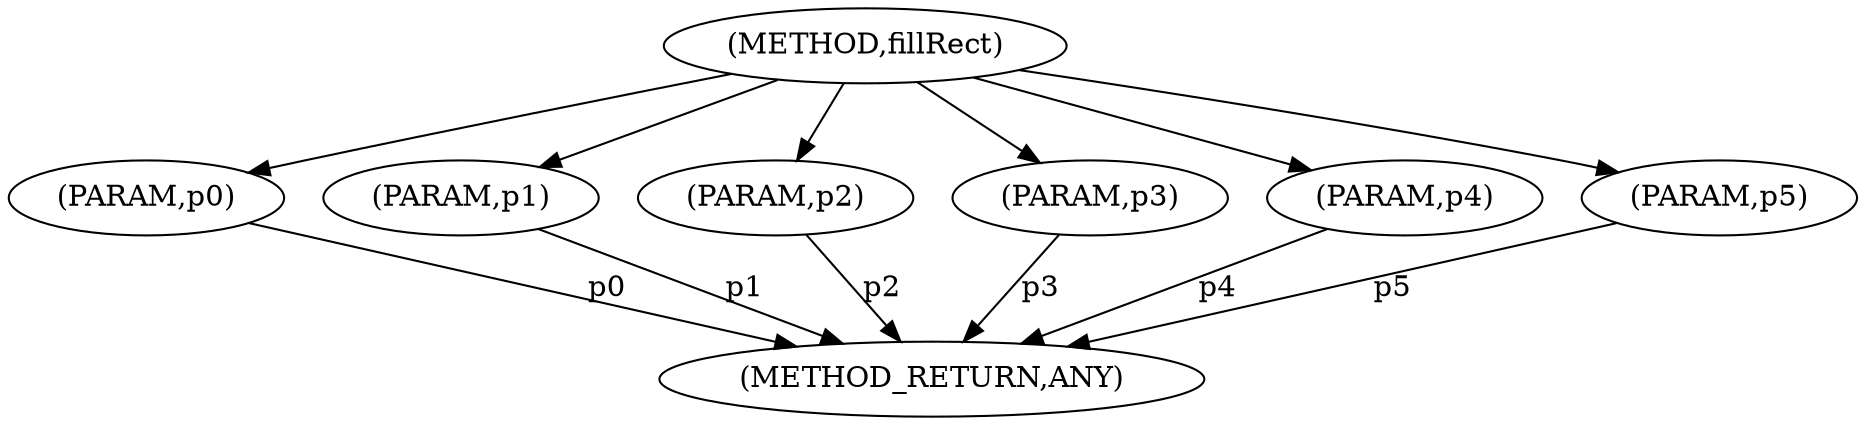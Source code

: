 digraph "fillRect" {  
"212" [label = <(METHOD,fillRect)> ]
"220" [label = <(METHOD_RETURN,ANY)> ]
"213" [label = <(PARAM,p0)> ]
"214" [label = <(PARAM,p1)> ]
"215" [label = <(PARAM,p2)> ]
"216" [label = <(PARAM,p3)> ]
"217" [label = <(PARAM,p4)> ]
"218" [label = <(PARAM,p5)> ]
  "213" -> "220"  [ label = "p0"] 
  "214" -> "220"  [ label = "p1"] 
  "215" -> "220"  [ label = "p2"] 
  "216" -> "220"  [ label = "p3"] 
  "217" -> "220"  [ label = "p4"] 
  "218" -> "220"  [ label = "p5"] 
  "212" -> "213" 
  "212" -> "214" 
  "212" -> "215" 
  "212" -> "216" 
  "212" -> "217" 
  "212" -> "218" 
}
